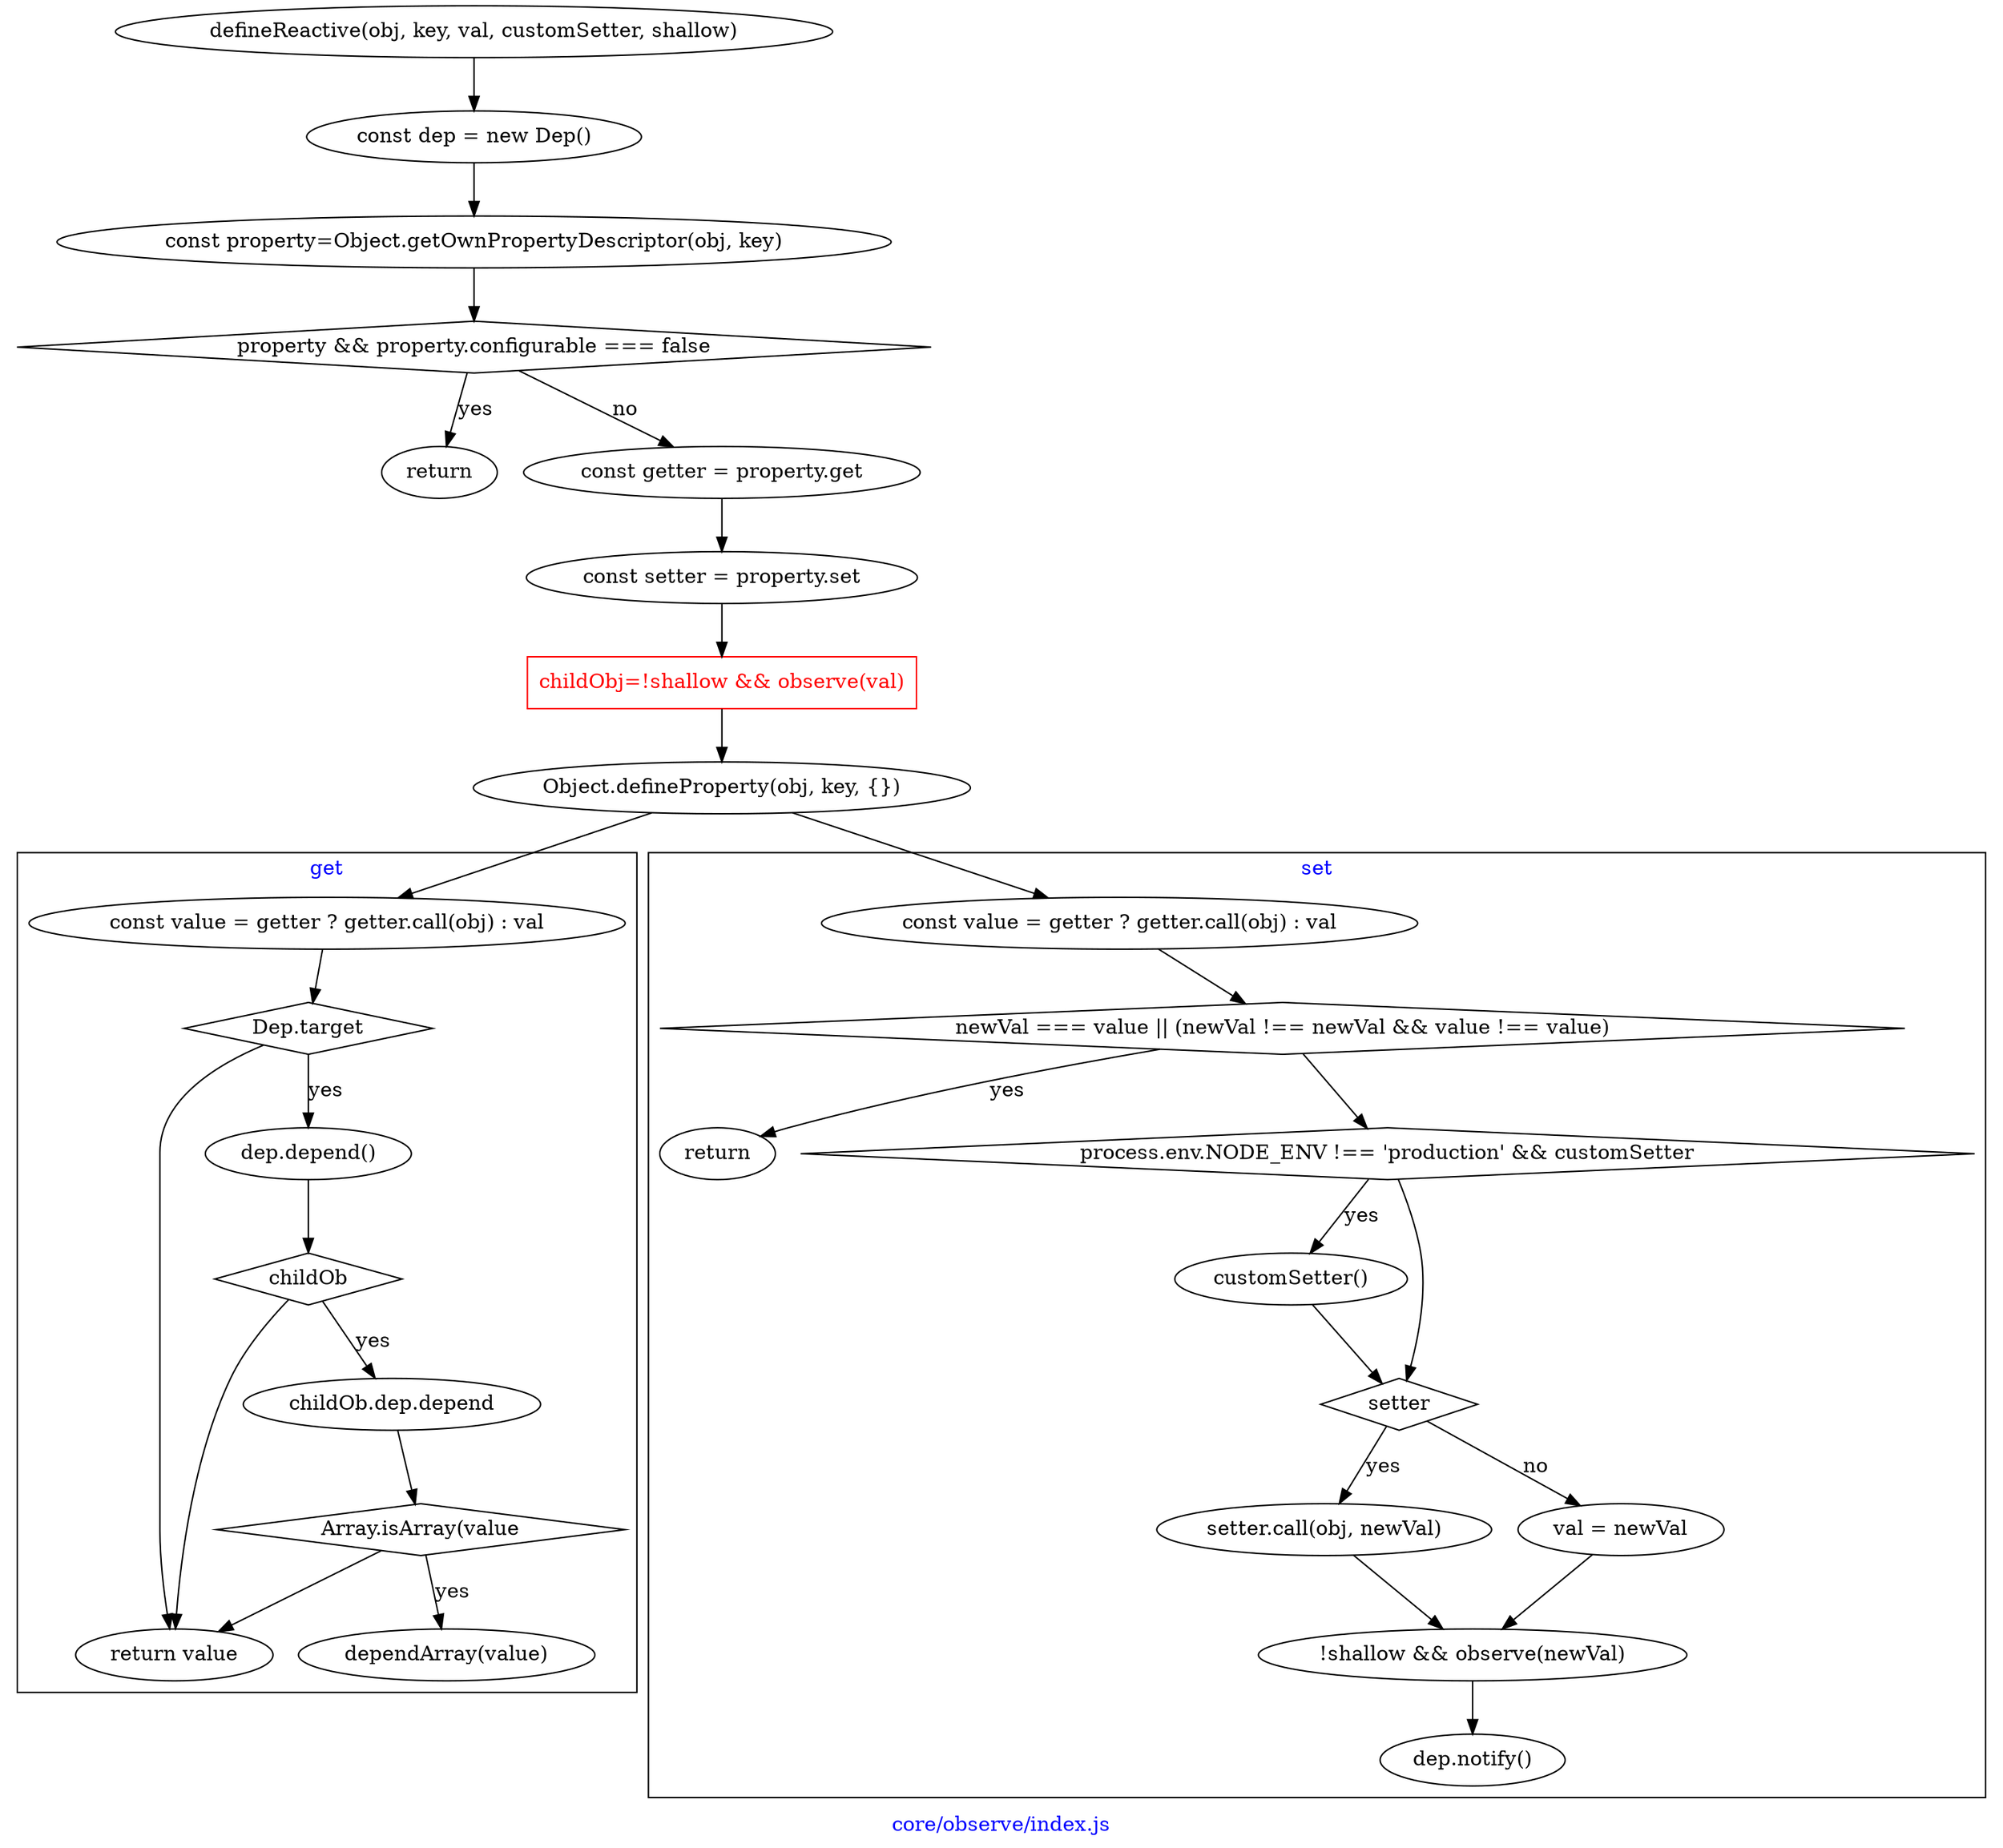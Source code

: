 digraph G {
    graph[
        label="core/observe/index.js"
        fontcolor=blue
    ]
    start [
        label="defineReactive(obj, key, val, customSetter, shallow)"
    ]
    varDep [
        label="const dep = new Dep()"
    ]
    start -> varDep

    varProperty [
        label="const property=Object.getOwnPropertyDescriptor(obj, key)"
    ]
    varDep -> varProperty
    notConfigurable [
        label="property && property.configurable === false"
        shape=diamond
    ]
    varProperty -> notConfigurable
    end [
        label="return"
    ]
    notConfigurable -> end [label="yes"]

    varGetter [
        label="const getter = property.get"
    ]
    notConfigurable -> varGetter [label="no"]
    varSetter [
        label="const setter = property.set"
    ]
    varGetter -> varSetter

    varChildOb [
        label="childObj=!shallow && observe(val)"
        shape=rect
        color=red
        fontcolor=red
    ]
    // 获得观察者
    varSetter -> varChildOb

    setSetAndGet [
        label="Object.defineProperty(obj, key, {})"
    ]

    varChildOb -> setSetAndGet
    setSetAndGet -> getValue
    subgraph cluster_reactiveGetter {
        label="get"
        getValue [
            label="const value = getter ? getter.call(obj) : val"
        ]
        depTarget [
            label="Dep.target"
            shape=diamond
        ]
        getValue -> depTarget
        returnGetValue [
            label="return value"
        ]
        depTarget -> returnGetValue
        callDepend [
            label="dep.depend()"
        ]
        depTarget -> callDepend [label="yes"]
        childOb [
            label="childOb"
            shape=diamond
        ]
        callDepend -> childOb
        callChildObDepend [
            label="childOb.dep.depend"
        ]
        childOb -> callChildObDepend [label="yes"]
        isArray1 [
            label="Array.isArray(value"
            shape=diamond
        ]
        callChildObDepend -> isArray1
        dependArray [
            label="dependArray(value)"
        ]

        isArray1 -> dependArray [label="yes"]

        childOb -> returnGetValue
        isArray1 -> returnGetValue
    }
    setSetAndGet -> getSetValue
    subgraph cluster_reactiveSetter {
        label="set"

        getSetValue [
            label="const value = getter ? getter.call(obj) : val"
        ]
        same [
            label="newVal === value || (newVal !== newVal && value !== value)"
            shape=diamond
        ]
        getSetValue -> same
        end1 [
            label="return"
        ]
        same -> end1 [label="yes"]
        notProduction [
            label="process.env.NODE_ENV !== 'production' && customSetter"
            shape=diamond
        ]
        same -> notProduction
        customSetter [
            label="customSetter()"
        ]
        notProduction -> customSetter [label="yes"]
        setter1 [
            label="setter"
            shape=diamond
        ]
        notProduction -> setter1
        customSetter -> setter1
        callSetter [
            label="setter.call(obj, newVal)"
        ]
        setter1 -> callSetter [label="yes"]
        resetVal [
            label="val = newVal"
        ]
        setter1 -> resetVal [label="no"]

        resetChildOb [
            label="!shallow && observe(newVal)"
        ]
        callSetter -> resetChildOb
        resetVal -> resetChildOb
        notify [
            label="dep.notify()"
        ]
        resetChildOb -> notify
    }
}